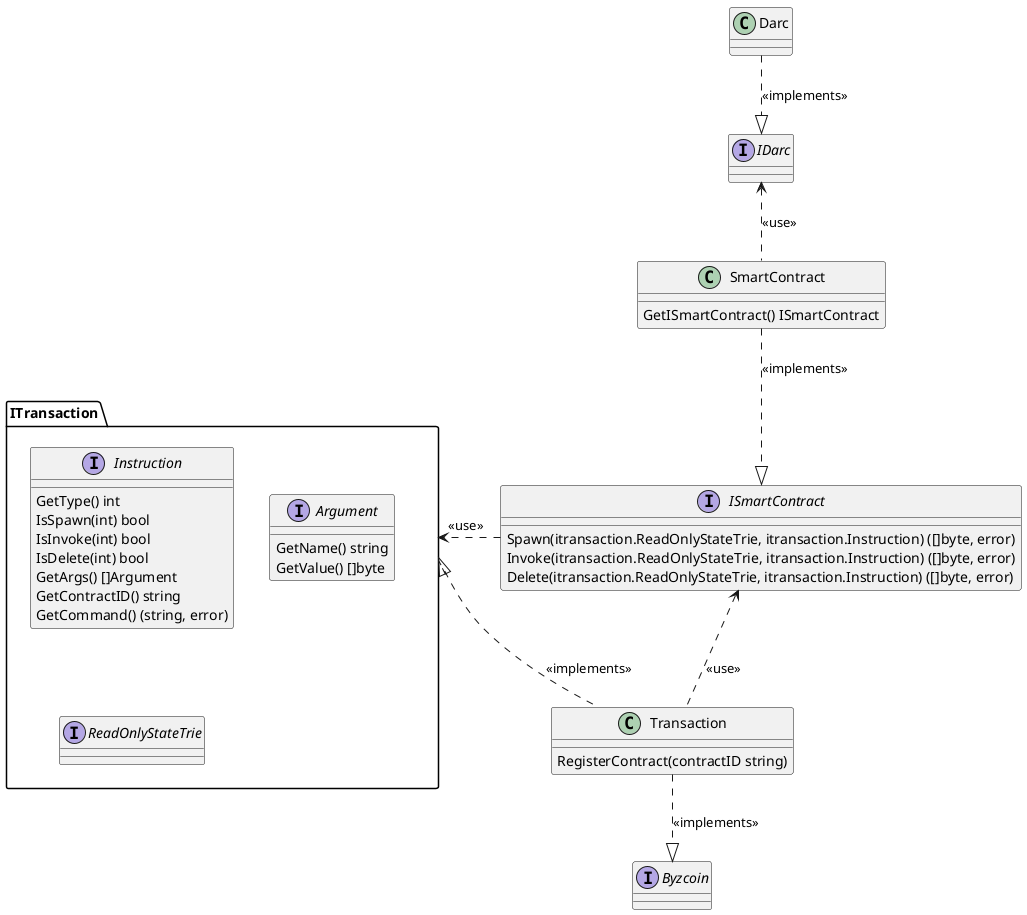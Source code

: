@startuml

class Darc {
}

interface IDarc {
}

Darc ..|> IDarc : <<implements>>
IDarc <.. SmartContract : <<use>>

class SmartContract {
  GetISmartContract() ISmartContract
}

package ITransaction {
interface Instruction {
	GetType() int
	IsSpawn(int) bool
	IsInvoke(int) bool
	IsDelete(int) bool
	GetArgs() []Argument
	GetContractID() string
	GetCommand() (string, error)
}
  interface Argument {
    GetName() string
    GetValue() []byte
  }
  interface ReadOnlyStateTrie {
  }
}

ISmartContract .right.> ITransaction : <<use>>
ITransaction <|.. Transaction : <<implements>>

interface ISmartContract {
  Spawn(itransaction.ReadOnlyStateTrie, itransaction.Instruction) ([]byte, error) 
  Invoke(itransaction.ReadOnlyStateTrie, itransaction.Instruction) ([]byte, error)
  Delete(itransaction.ReadOnlyStateTrie, itransaction.Instruction) ([]byte, error)
}

class Transaction {
  RegisterContract(contractID string)
}

interface Byzcoin {
}

Transaction ..|> Byzcoin : <<implements>>

ISmartContract <.. Transaction : <<use>>
SmartContract ..|> ISmartContract : <<implements>>
@enduml